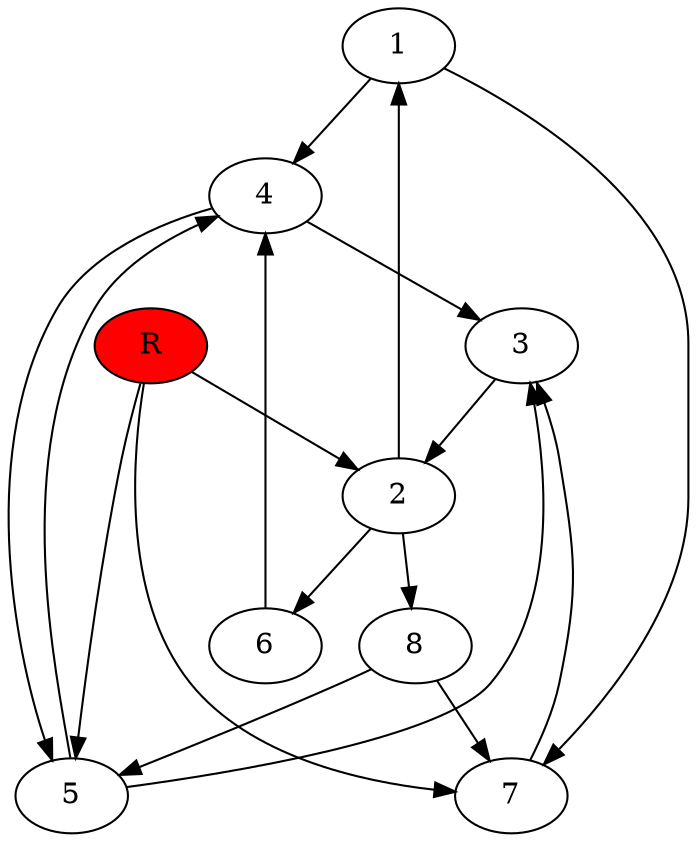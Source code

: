 digraph prb66073 {
	1
	2
	3
	4
	5
	6
	7
	8
	R [fillcolor="#ff0000" style=filled]
	1 -> 4
	1 -> 7
	2 -> 1
	2 -> 6
	2 -> 8
	3 -> 2
	4 -> 3
	4 -> 5
	5 -> 3
	5 -> 4
	6 -> 4
	7 -> 3
	8 -> 5
	8 -> 7
	R -> 2
	R -> 5
	R -> 7
}

